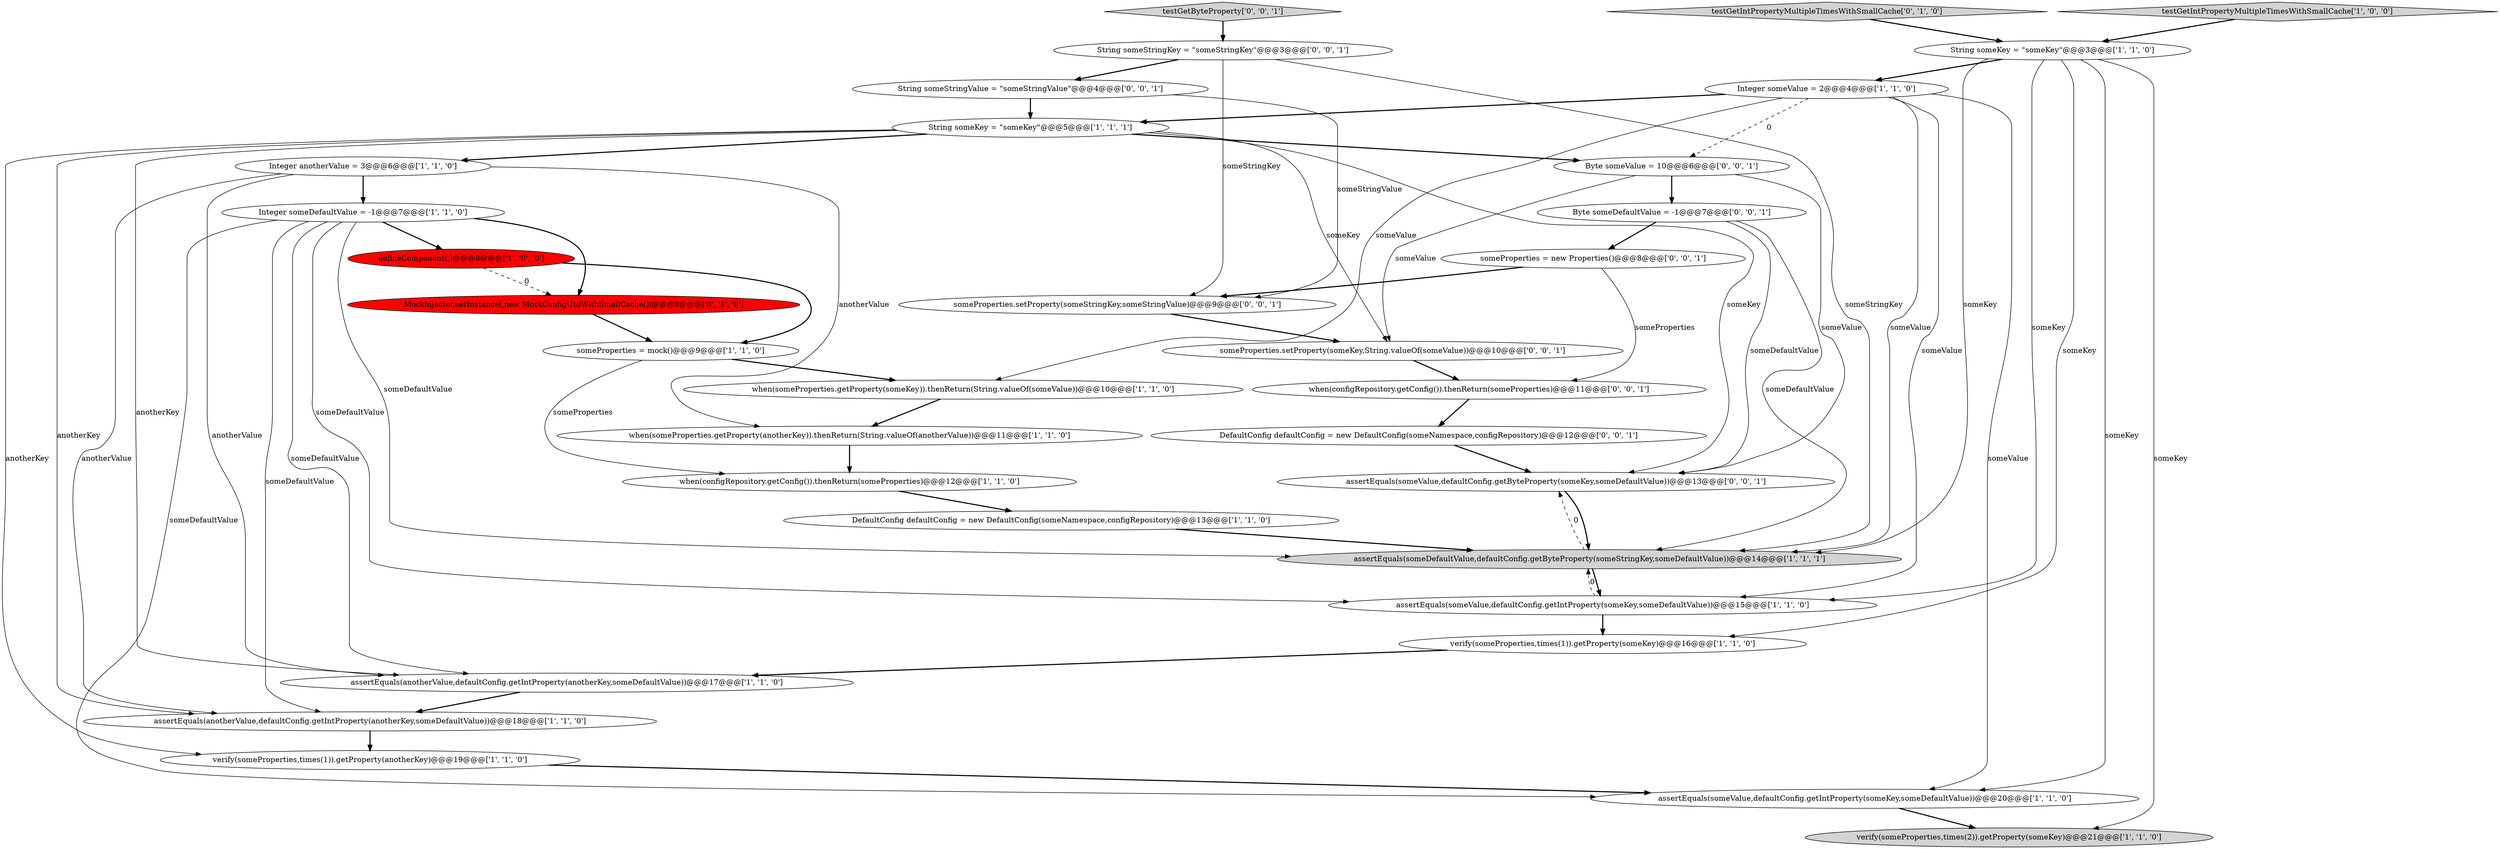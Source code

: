 digraph {
26 [style = filled, label = "when(configRepository.getConfig()).thenReturn(someProperties)@@@11@@@['0', '0', '1']", fillcolor = white, shape = ellipse image = "AAA0AAABBB3BBB"];
9 [style = filled, label = "Integer someValue = 2@@@4@@@['1', '1', '0']", fillcolor = white, shape = ellipse image = "AAA0AAABBB1BBB"];
8 [style = filled, label = "String someKey = \"someKey\"@@@3@@@['1', '1', '0']", fillcolor = white, shape = ellipse image = "AAA0AAABBB1BBB"];
22 [style = filled, label = "someProperties.setProperty(someKey,String.valueOf(someValue))@@@10@@@['0', '0', '1']", fillcolor = white, shape = ellipse image = "AAA0AAABBB3BBB"];
31 [style = filled, label = "String someStringKey = \"someStringKey\"@@@3@@@['0', '0', '1']", fillcolor = white, shape = ellipse image = "AAA0AAABBB3BBB"];
2 [style = filled, label = "defineComponent(,)@@@8@@@['1', '0', '0']", fillcolor = red, shape = ellipse image = "AAA1AAABBB1BBB"];
29 [style = filled, label = "testGetByteProperty['0', '0', '1']", fillcolor = lightgray, shape = diamond image = "AAA0AAABBB3BBB"];
14 [style = filled, label = "verify(someProperties,times(2)).getProperty(someKey)@@@21@@@['1', '1', '0']", fillcolor = lightgray, shape = ellipse image = "AAA0AAABBB1BBB"];
24 [style = filled, label = "someProperties.setProperty(someStringKey,someStringValue)@@@9@@@['0', '0', '1']", fillcolor = white, shape = ellipse image = "AAA0AAABBB3BBB"];
0 [style = filled, label = "testGetIntPropertyMultipleTimesWithSmallCache['1', '0', '0']", fillcolor = lightgray, shape = diamond image = "AAA0AAABBB1BBB"];
17 [style = filled, label = "String someKey = \"someKey\"@@@5@@@['1', '1', '1']", fillcolor = white, shape = ellipse image = "AAA0AAABBB1BBB"];
30 [style = filled, label = "DefaultConfig defaultConfig = new DefaultConfig(someNamespace,configRepository)@@@12@@@['0', '0', '1']", fillcolor = white, shape = ellipse image = "AAA0AAABBB3BBB"];
7 [style = filled, label = "assertEquals(someValue,defaultConfig.getIntProperty(someKey,someDefaultValue))@@@15@@@['1', '1', '0']", fillcolor = white, shape = ellipse image = "AAA0AAABBB1BBB"];
15 [style = filled, label = "assertEquals(someValue,defaultConfig.getIntProperty(someKey,someDefaultValue))@@@20@@@['1', '1', '0']", fillcolor = white, shape = ellipse image = "AAA0AAABBB1BBB"];
3 [style = filled, label = "verify(someProperties,times(1)).getProperty(someKey)@@@16@@@['1', '1', '0']", fillcolor = white, shape = ellipse image = "AAA0AAABBB1BBB"];
18 [style = filled, label = "assertEquals(anotherValue,defaultConfig.getIntProperty(anotherKey,someDefaultValue))@@@18@@@['1', '1', '0']", fillcolor = white, shape = ellipse image = "AAA0AAABBB1BBB"];
6 [style = filled, label = "Integer someDefaultValue = -1@@@7@@@['1', '1', '0']", fillcolor = white, shape = ellipse image = "AAA0AAABBB1BBB"];
5 [style = filled, label = "when(someProperties.getProperty(someKey)).thenReturn(String.valueOf(someValue))@@@10@@@['1', '1', '0']", fillcolor = white, shape = ellipse image = "AAA0AAABBB1BBB"];
28 [style = filled, label = "someProperties = new Properties()@@@8@@@['0', '0', '1']", fillcolor = white, shape = ellipse image = "AAA0AAABBB3BBB"];
4 [style = filled, label = "Integer anotherValue = 3@@@6@@@['1', '1', '0']", fillcolor = white, shape = ellipse image = "AAA0AAABBB1BBB"];
10 [style = filled, label = "when(someProperties.getProperty(anotherKey)).thenReturn(String.valueOf(anotherValue))@@@11@@@['1', '1', '0']", fillcolor = white, shape = ellipse image = "AAA0AAABBB1BBB"];
25 [style = filled, label = "String someStringValue = \"someStringValue\"@@@4@@@['0', '0', '1']", fillcolor = white, shape = ellipse image = "AAA0AAABBB3BBB"];
27 [style = filled, label = "Byte someDefaultValue = -1@@@7@@@['0', '0', '1']", fillcolor = white, shape = ellipse image = "AAA0AAABBB3BBB"];
16 [style = filled, label = "assertEquals(anotherValue,defaultConfig.getIntProperty(anotherKey,someDefaultValue))@@@17@@@['1', '1', '0']", fillcolor = white, shape = ellipse image = "AAA0AAABBB1BBB"];
21 [style = filled, label = "MockInjector.setInstance(,new MockConfigUtilWithSmallCache())@@@8@@@['0', '1', '0']", fillcolor = red, shape = ellipse image = "AAA1AAABBB2BBB"];
11 [style = filled, label = "verify(someProperties,times(1)).getProperty(anotherKey)@@@19@@@['1', '1', '0']", fillcolor = white, shape = ellipse image = "AAA0AAABBB1BBB"];
1 [style = filled, label = "DefaultConfig defaultConfig = new DefaultConfig(someNamespace,configRepository)@@@13@@@['1', '1', '0']", fillcolor = white, shape = ellipse image = "AAA0AAABBB1BBB"];
32 [style = filled, label = "Byte someValue = 10@@@6@@@['0', '0', '1']", fillcolor = white, shape = ellipse image = "AAA0AAABBB3BBB"];
23 [style = filled, label = "assertEquals(someValue,defaultConfig.getByteProperty(someKey,someDefaultValue))@@@13@@@['0', '0', '1']", fillcolor = white, shape = ellipse image = "AAA0AAABBB3BBB"];
12 [style = filled, label = "someProperties = mock()@@@9@@@['1', '1', '0']", fillcolor = white, shape = ellipse image = "AAA0AAABBB1BBB"];
13 [style = filled, label = "when(configRepository.getConfig()).thenReturn(someProperties)@@@12@@@['1', '1', '0']", fillcolor = white, shape = ellipse image = "AAA0AAABBB1BBB"];
20 [style = filled, label = "testGetIntPropertyMultipleTimesWithSmallCache['0', '1', '0']", fillcolor = lightgray, shape = diamond image = "AAA0AAABBB2BBB"];
19 [style = filled, label = "assertEquals(someDefaultValue,defaultConfig.getByteProperty(someStringKey,someDefaultValue))@@@14@@@['1', '1', '1']", fillcolor = lightgray, shape = ellipse image = "AAA0AAABBB1BBB"];
22->26 [style = bold, label=""];
5->10 [style = bold, label=""];
8->14 [style = solid, label="someKey"];
16->18 [style = bold, label=""];
31->25 [style = bold, label=""];
12->5 [style = bold, label=""];
4->10 [style = solid, label="anotherValue"];
15->14 [style = bold, label=""];
28->26 [style = solid, label="someProperties"];
4->6 [style = bold, label=""];
17->18 [style = solid, label="anotherKey"];
6->21 [style = bold, label=""];
17->16 [style = solid, label="anotherKey"];
27->28 [style = bold, label=""];
29->31 [style = bold, label=""];
18->11 [style = bold, label=""];
30->23 [style = bold, label=""];
8->7 [style = solid, label="someKey"];
9->17 [style = bold, label=""];
32->27 [style = bold, label=""];
31->24 [style = solid, label="someStringKey"];
8->19 [style = solid, label="someKey"];
17->11 [style = solid, label="anotherKey"];
6->18 [style = solid, label="someDefaultValue"];
17->23 [style = solid, label="someKey"];
17->32 [style = bold, label=""];
3->16 [style = bold, label=""];
24->22 [style = bold, label=""];
25->17 [style = bold, label=""];
27->19 [style = solid, label="someDefaultValue"];
7->3 [style = bold, label=""];
11->15 [style = bold, label=""];
13->1 [style = bold, label=""];
2->12 [style = bold, label=""];
8->3 [style = solid, label="someKey"];
26->30 [style = bold, label=""];
21->12 [style = bold, label=""];
6->2 [style = bold, label=""];
8->15 [style = solid, label="someKey"];
4->18 [style = solid, label="anotherValue"];
9->32 [style = dashed, label="0"];
4->16 [style = solid, label="anotherValue"];
32->23 [style = solid, label="someValue"];
32->22 [style = solid, label="someValue"];
20->8 [style = bold, label=""];
27->23 [style = solid, label="someDefaultValue"];
19->23 [style = dashed, label="0"];
10->13 [style = bold, label=""];
2->21 [style = dashed, label="0"];
7->19 [style = dashed, label="0"];
23->19 [style = bold, label=""];
9->7 [style = solid, label="someValue"];
0->8 [style = bold, label=""];
8->9 [style = bold, label=""];
6->15 [style = solid, label="someDefaultValue"];
28->24 [style = bold, label=""];
31->19 [style = solid, label="someStringKey"];
17->22 [style = solid, label="someKey"];
1->19 [style = bold, label=""];
9->19 [style = solid, label="someValue"];
6->16 [style = solid, label="someDefaultValue"];
6->7 [style = solid, label="someDefaultValue"];
19->7 [style = bold, label=""];
9->15 [style = solid, label="someValue"];
17->4 [style = bold, label=""];
25->24 [style = solid, label="someStringValue"];
6->19 [style = solid, label="someDefaultValue"];
9->5 [style = solid, label="someValue"];
12->13 [style = solid, label="someProperties"];
}
